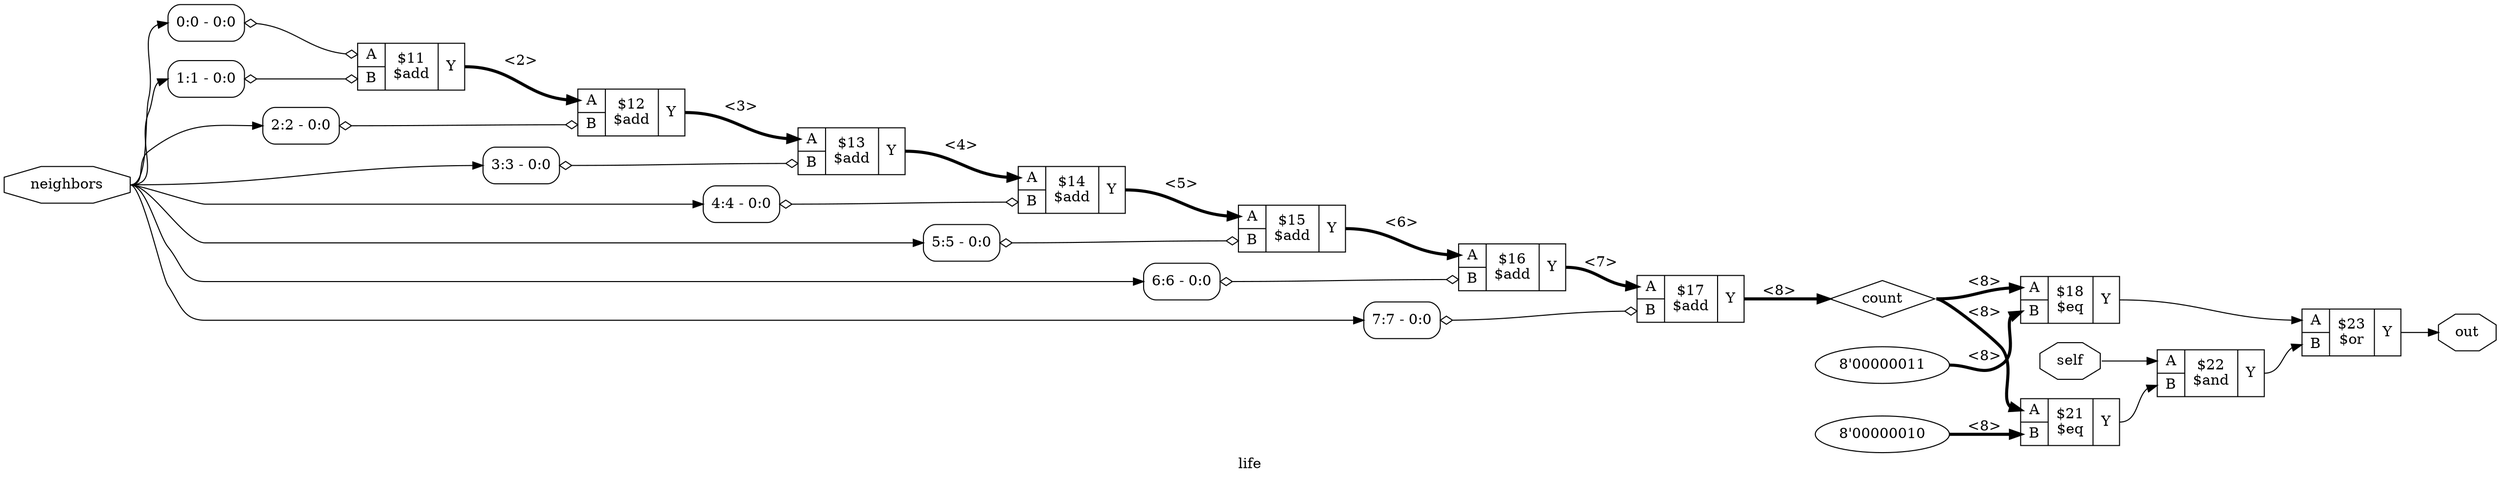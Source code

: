 digraph "life" {
label="life";
rankdir="LR";
remincross=true;
n2 [ shape=octagon, label="self", color="black", fontcolor="black" ];
n3 [ shape=octagon, label="neighbors", color="black", fontcolor="black" ];
n4 [ shape=octagon, label="out", color="black", fontcolor="black" ];
n5 [ shape=diamond, label="count", color="black", fontcolor="black" ];
c18 [ shape=record, label="{{<p15> A|<p16> B}|$11\n$add|{<p17> Y}}" ];
x0 [ shape=record, style=rounded, label="<s0> 0:0 - 0:0 " ];
x0:e -> c18:p15:w [arrowhead=odiamond, arrowtail=odiamond, dir=both, color="black", label=""];
x1 [ shape=record, style=rounded, label="<s0> 1:1 - 0:0 " ];
x1:e -> c18:p16:w [arrowhead=odiamond, arrowtail=odiamond, dir=both, color="black", label=""];
c19 [ shape=record, label="{{<p15> A|<p16> B}|$12\n$add|{<p17> Y}}" ];
x2 [ shape=record, style=rounded, label="<s0> 2:2 - 0:0 " ];
x2:e -> c19:p16:w [arrowhead=odiamond, arrowtail=odiamond, dir=both, color="black", label=""];
c20 [ shape=record, label="{{<p15> A|<p16> B}|$13\n$add|{<p17> Y}}" ];
x3 [ shape=record, style=rounded, label="<s0> 3:3 - 0:0 " ];
x3:e -> c20:p16:w [arrowhead=odiamond, arrowtail=odiamond, dir=both, color="black", label=""];
c21 [ shape=record, label="{{<p15> A|<p16> B}|$14\n$add|{<p17> Y}}" ];
x4 [ shape=record, style=rounded, label="<s0> 4:4 - 0:0 " ];
x4:e -> c21:p16:w [arrowhead=odiamond, arrowtail=odiamond, dir=both, color="black", label=""];
c22 [ shape=record, label="{{<p15> A|<p16> B}|$15\n$add|{<p17> Y}}" ];
x5 [ shape=record, style=rounded, label="<s0> 5:5 - 0:0 " ];
x5:e -> c22:p16:w [arrowhead=odiamond, arrowtail=odiamond, dir=both, color="black", label=""];
c23 [ shape=record, label="{{<p15> A|<p16> B}|$16\n$add|{<p17> Y}}" ];
x6 [ shape=record, style=rounded, label="<s0> 6:6 - 0:0 " ];
x6:e -> c23:p16:w [arrowhead=odiamond, arrowtail=odiamond, dir=both, color="black", label=""];
c24 [ shape=record, label="{{<p15> A|<p16> B}|$17\n$add|{<p17> Y}}" ];
x7 [ shape=record, style=rounded, label="<s0> 7:7 - 0:0 " ];
x7:e -> c24:p16:w [arrowhead=odiamond, arrowtail=odiamond, dir=both, color="black", label=""];
v8 [ label="8'00000011" ];
c25 [ shape=record, label="{{<p15> A|<p16> B}|$18\n$eq|{<p17> Y}}" ];
v9 [ label="8'00000010" ];
c26 [ shape=record, label="{{<p15> A|<p16> B}|$21\n$eq|{<p17> Y}}" ];
c27 [ shape=record, label="{{<p15> A|<p16> B}|$22\n$and|{<p17> Y}}" ];
c28 [ shape=record, label="{{<p15> A|<p16> B}|$23\n$or|{<p17> Y}}" ];
c22:p17:e -> c23:p15:w [color="black", style="setlinewidth(3)", label="<6>"];
c23:p17:e -> c24:p15:w [color="black", style="setlinewidth(3)", label="<7>"];
c25:p17:e -> c28:p15:w [color="black", label=""];
c26:p17:e -> c27:p16:w [color="black", label=""];
c27:p17:e -> c28:p16:w [color="black", label=""];
n2:e -> c27:p15:w [color="black", label=""];
n3:e -> x0:s0:w [color="black", label=""];
n3:e -> x1:s0:w [color="black", label=""];
n3:e -> x2:s0:w [color="black", label=""];
n3:e -> x3:s0:w [color="black", label=""];
n3:e -> x4:s0:w [color="black", label=""];
n3:e -> x5:s0:w [color="black", label=""];
n3:e -> x6:s0:w [color="black", label=""];
n3:e -> x7:s0:w [color="black", label=""];
c28:p17:e -> n4:w [color="black", label=""];
c24:p17:e -> n5:w [color="black", style="setlinewidth(3)", label="<8>"];
n5:e -> c25:p15:w [color="black", style="setlinewidth(3)", label="<8>"];
n5:e -> c26:p15:w [color="black", style="setlinewidth(3)", label="<8>"];
c18:p17:e -> c19:p15:w [color="black", style="setlinewidth(3)", label="<2>"];
c19:p17:e -> c20:p15:w [color="black", style="setlinewidth(3)", label="<3>"];
c20:p17:e -> c21:p15:w [color="black", style="setlinewidth(3)", label="<4>"];
c21:p17:e -> c22:p15:w [color="black", style="setlinewidth(3)", label="<5>"];
v8:e -> c25:p16:w [color="black", style="setlinewidth(3)", label="<8>"];
v9:e -> c26:p16:w [color="black", style="setlinewidth(3)", label="<8>"];
}
